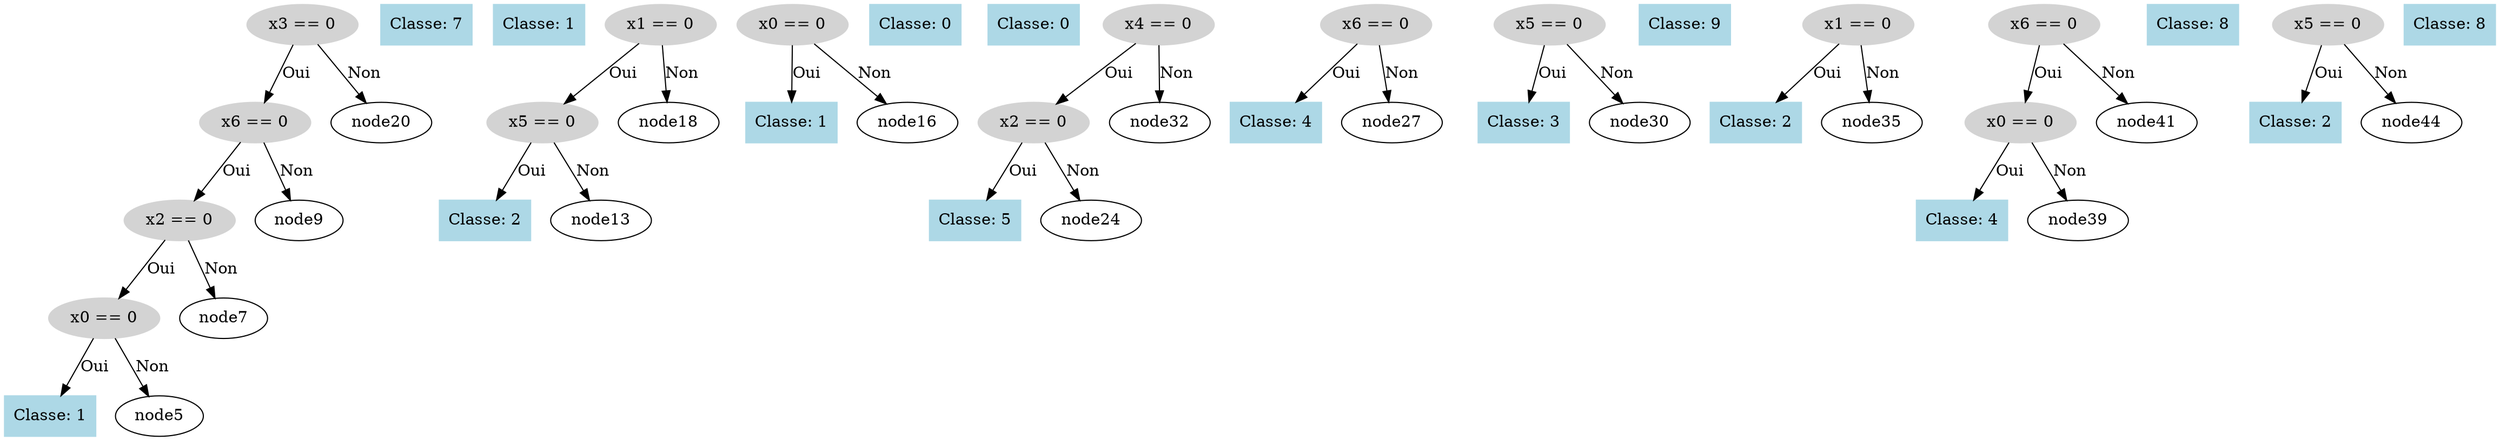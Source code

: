 digraph DecisionTree {
  node0 [label="x3 == 0", shape=ellipse, style=filled, color=lightgray];
  node0 -> node1 [label="Oui"];
  node1 [label="x6 == 0", shape=ellipse, style=filled, color=lightgray];
  node1 -> node2 [label="Oui"];
  node2 [label="x2 == 0", shape=ellipse, style=filled, color=lightgray];
  node2 -> node3 [label="Oui"];
  node3 [label="x0 == 0", shape=ellipse, style=filled, color=lightgray];
  node3 -> node4 [label="Oui"];
  node4 [label="Classe: 1", shape=box, style=filled, color=lightblue];
  node3 -> node5 [label="Non"];
  node6 [label="Classe: 7", shape=box, style=filled, color=lightblue];
  node2 -> node7 [label="Non"];
  node8 [label="Classe: 1", shape=box, style=filled, color=lightblue];
  node1 -> node9 [label="Non"];
  node10 [label="x1 == 0", shape=ellipse, style=filled, color=lightgray];
  node10 -> node11 [label="Oui"];
  node11 [label="x5 == 0", shape=ellipse, style=filled, color=lightgray];
  node11 -> node12 [label="Oui"];
  node12 [label="Classe: 2", shape=box, style=filled, color=lightblue];
  node11 -> node13 [label="Non"];
  node14 [label="x0 == 0", shape=ellipse, style=filled, color=lightgray];
  node14 -> node15 [label="Oui"];
  node15 [label="Classe: 1", shape=box, style=filled, color=lightblue];
  node14 -> node16 [label="Non"];
  node17 [label="Classe: 0", shape=box, style=filled, color=lightblue];
  node10 -> node18 [label="Non"];
  node19 [label="Classe: 0", shape=box, style=filled, color=lightblue];
  node0 -> node20 [label="Non"];
  node21 [label="x4 == 0", shape=ellipse, style=filled, color=lightgray];
  node21 -> node22 [label="Oui"];
  node22 [label="x2 == 0", shape=ellipse, style=filled, color=lightgray];
  node22 -> node23 [label="Oui"];
  node23 [label="Classe: 5", shape=box, style=filled, color=lightblue];
  node22 -> node24 [label="Non"];
  node25 [label="x6 == 0", shape=ellipse, style=filled, color=lightgray];
  node25 -> node26 [label="Oui"];
  node26 [label="Classe: 4", shape=box, style=filled, color=lightblue];
  node25 -> node27 [label="Non"];
  node28 [label="x5 == 0", shape=ellipse, style=filled, color=lightgray];
  node28 -> node29 [label="Oui"];
  node29 [label="Classe: 3", shape=box, style=filled, color=lightblue];
  node28 -> node30 [label="Non"];
  node31 [label="Classe: 9", shape=box, style=filled, color=lightblue];
  node21 -> node32 [label="Non"];
  node33 [label="x1 == 0", shape=ellipse, style=filled, color=lightgray];
  node33 -> node34 [label="Oui"];
  node34 [label="Classe: 2", shape=box, style=filled, color=lightblue];
  node33 -> node35 [label="Non"];
  node36 [label="x6 == 0", shape=ellipse, style=filled, color=lightgray];
  node36 -> node37 [label="Oui"];
  node37 [label="x0 == 0", shape=ellipse, style=filled, color=lightgray];
  node37 -> node38 [label="Oui"];
  node38 [label="Classe: 4", shape=box, style=filled, color=lightblue];
  node37 -> node39 [label="Non"];
  node40 [label="Classe: 8", shape=box, style=filled, color=lightblue];
  node36 -> node41 [label="Non"];
  node42 [label="x5 == 0", shape=ellipse, style=filled, color=lightgray];
  node42 -> node43 [label="Oui"];
  node43 [label="Classe: 2", shape=box, style=filled, color=lightblue];
  node42 -> node44 [label="Non"];
  node45 [label="Classe: 8", shape=box, style=filled, color=lightblue];
}
